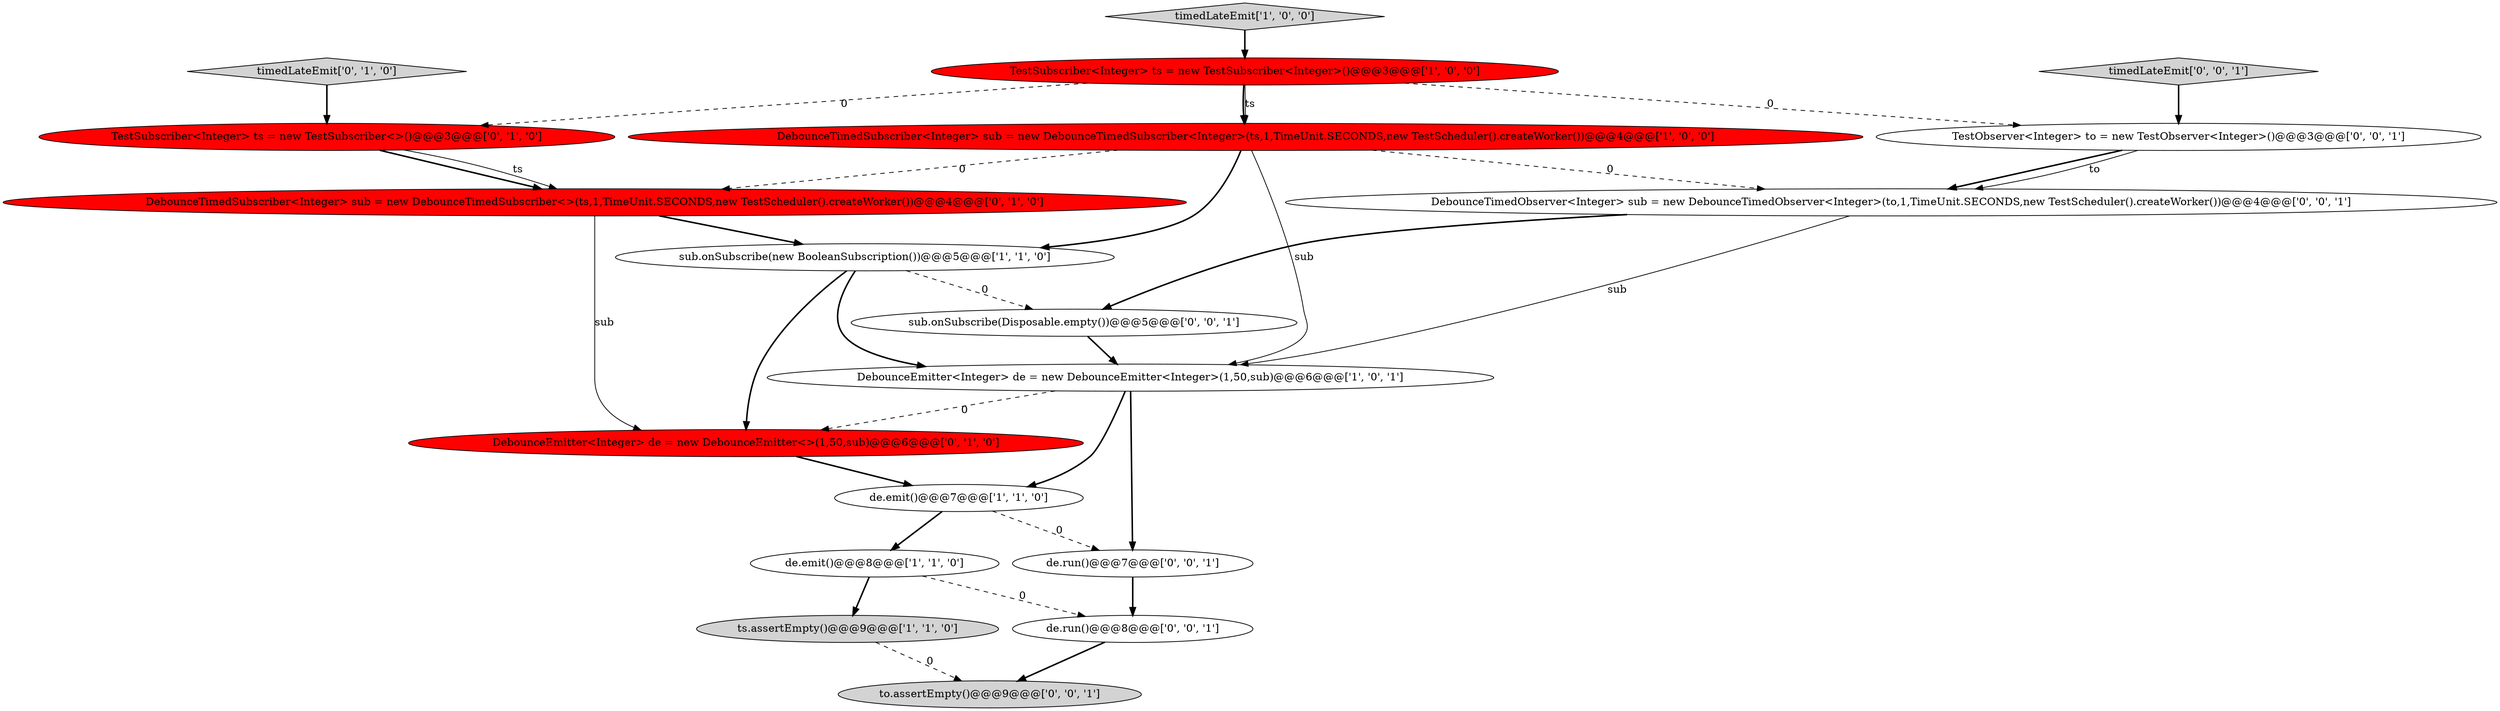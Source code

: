 digraph {
2 [style = filled, label = "sub.onSubscribe(new BooleanSubscription())@@@5@@@['1', '1', '0']", fillcolor = white, shape = ellipse image = "AAA0AAABBB1BBB"];
0 [style = filled, label = "de.emit()@@@7@@@['1', '1', '0']", fillcolor = white, shape = ellipse image = "AAA0AAABBB1BBB"];
4 [style = filled, label = "ts.assertEmpty()@@@9@@@['1', '1', '0']", fillcolor = lightgray, shape = ellipse image = "AAA0AAABBB1BBB"];
17 [style = filled, label = "sub.onSubscribe(Disposable.empty())@@@5@@@['0', '0', '1']", fillcolor = white, shape = ellipse image = "AAA0AAABBB3BBB"];
16 [style = filled, label = "timedLateEmit['0', '0', '1']", fillcolor = lightgray, shape = diamond image = "AAA0AAABBB3BBB"];
5 [style = filled, label = "DebounceTimedSubscriber<Integer> sub = new DebounceTimedSubscriber<Integer>(ts,1,TimeUnit.SECONDS,new TestScheduler().createWorker())@@@4@@@['1', '0', '0']", fillcolor = red, shape = ellipse image = "AAA1AAABBB1BBB"];
9 [style = filled, label = "DebounceTimedSubscriber<Integer> sub = new DebounceTimedSubscriber<>(ts,1,TimeUnit.SECONDS,new TestScheduler().createWorker())@@@4@@@['0', '1', '0']", fillcolor = red, shape = ellipse image = "AAA1AAABBB2BBB"];
14 [style = filled, label = "de.run()@@@7@@@['0', '0', '1']", fillcolor = white, shape = ellipse image = "AAA0AAABBB3BBB"];
18 [style = filled, label = "de.run()@@@8@@@['0', '0', '1']", fillcolor = white, shape = ellipse image = "AAA0AAABBB3BBB"];
6 [style = filled, label = "DebounceEmitter<Integer> de = new DebounceEmitter<Integer>(1,50,sub)@@@6@@@['1', '0', '1']", fillcolor = white, shape = ellipse image = "AAA0AAABBB1BBB"];
11 [style = filled, label = "TestSubscriber<Integer> ts = new TestSubscriber<>()@@@3@@@['0', '1', '0']", fillcolor = red, shape = ellipse image = "AAA1AAABBB2BBB"];
13 [style = filled, label = "DebounceTimedObserver<Integer> sub = new DebounceTimedObserver<Integer>(to,1,TimeUnit.SECONDS,new TestScheduler().createWorker())@@@4@@@['0', '0', '1']", fillcolor = white, shape = ellipse image = "AAA0AAABBB3BBB"];
15 [style = filled, label = "TestObserver<Integer> to = new TestObserver<Integer>()@@@3@@@['0', '0', '1']", fillcolor = white, shape = ellipse image = "AAA0AAABBB3BBB"];
10 [style = filled, label = "DebounceEmitter<Integer> de = new DebounceEmitter<>(1,50,sub)@@@6@@@['0', '1', '0']", fillcolor = red, shape = ellipse image = "AAA1AAABBB2BBB"];
3 [style = filled, label = "de.emit()@@@8@@@['1', '1', '0']", fillcolor = white, shape = ellipse image = "AAA0AAABBB1BBB"];
7 [style = filled, label = "timedLateEmit['1', '0', '0']", fillcolor = lightgray, shape = diamond image = "AAA0AAABBB1BBB"];
1 [style = filled, label = "TestSubscriber<Integer> ts = new TestSubscriber<Integer>()@@@3@@@['1', '0', '0']", fillcolor = red, shape = ellipse image = "AAA1AAABBB1BBB"];
8 [style = filled, label = "timedLateEmit['0', '1', '0']", fillcolor = lightgray, shape = diamond image = "AAA0AAABBB2BBB"];
12 [style = filled, label = "to.assertEmpty()@@@9@@@['0', '0', '1']", fillcolor = lightgray, shape = ellipse image = "AAA0AAABBB3BBB"];
1->5 [style = bold, label=""];
0->3 [style = bold, label=""];
5->13 [style = dashed, label="0"];
16->15 [style = bold, label=""];
15->13 [style = bold, label=""];
7->1 [style = bold, label=""];
17->6 [style = bold, label=""];
9->2 [style = bold, label=""];
2->6 [style = bold, label=""];
1->15 [style = dashed, label="0"];
3->18 [style = dashed, label="0"];
18->12 [style = bold, label=""];
5->9 [style = dashed, label="0"];
6->0 [style = bold, label=""];
11->9 [style = bold, label=""];
2->10 [style = bold, label=""];
2->17 [style = dashed, label="0"];
3->4 [style = bold, label=""];
4->12 [style = dashed, label="0"];
6->10 [style = dashed, label="0"];
11->9 [style = solid, label="ts"];
6->14 [style = bold, label=""];
0->14 [style = dashed, label="0"];
13->17 [style = bold, label=""];
5->2 [style = bold, label=""];
15->13 [style = solid, label="to"];
1->11 [style = dashed, label="0"];
9->10 [style = solid, label="sub"];
10->0 [style = bold, label=""];
13->6 [style = solid, label="sub"];
14->18 [style = bold, label=""];
5->6 [style = solid, label="sub"];
1->5 [style = solid, label="ts"];
8->11 [style = bold, label=""];
}
